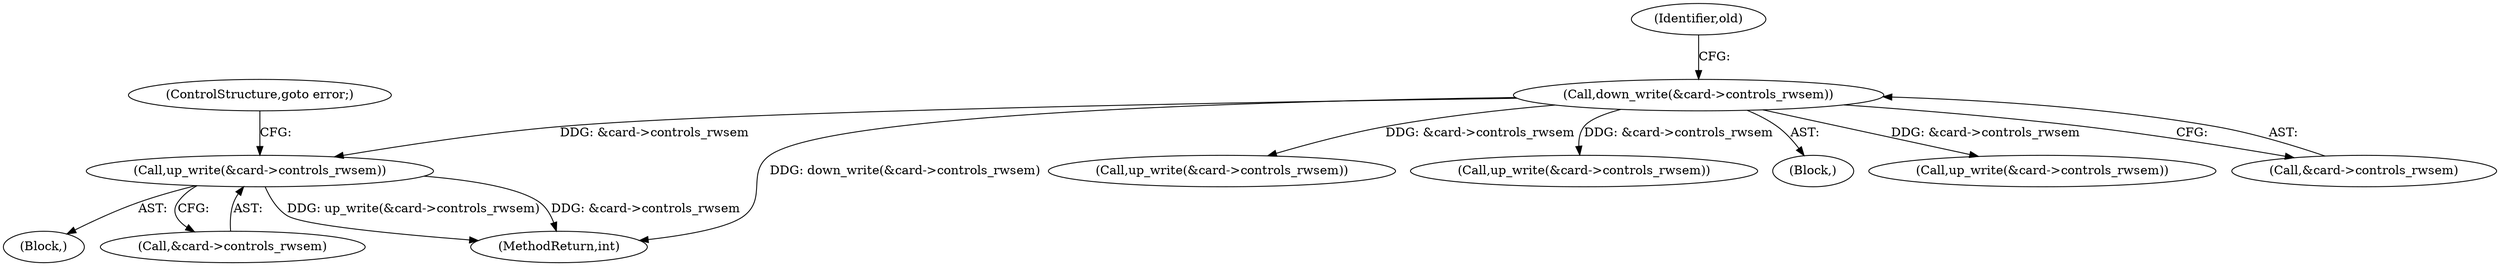 digraph "0_linux_fd9f26e4eca5d08a27d12c0933fceef76ed9663d_1@API" {
"1000174" [label="(Call,up_write(&card->controls_rwsem))"];
"1000136" [label="(Call,down_write(&card->controls_rwsem))"];
"1000154" [label="(Call,up_write(&card->controls_rwsem))"];
"1000239" [label="(Call,up_write(&card->controls_rwsem))"];
"1000104" [label="(Block,)"];
"1000174" [label="(Call,up_write(&card->controls_rwsem))"];
"1000136" [label="(Call,down_write(&card->controls_rwsem))"];
"1000173" [label="(Block,)"];
"1000179" [label="(ControlStructure,goto error;)"];
"1000190" [label="(Call,up_write(&card->controls_rwsem))"];
"1000175" [label="(Call,&card->controls_rwsem)"];
"1000142" [label="(Identifier,old)"];
"1000275" [label="(MethodReturn,int)"];
"1000137" [label="(Call,&card->controls_rwsem)"];
"1000174" -> "1000173"  [label="AST: "];
"1000174" -> "1000175"  [label="CFG: "];
"1000175" -> "1000174"  [label="AST: "];
"1000179" -> "1000174"  [label="CFG: "];
"1000174" -> "1000275"  [label="DDG: up_write(&card->controls_rwsem)"];
"1000174" -> "1000275"  [label="DDG: &card->controls_rwsem"];
"1000136" -> "1000174"  [label="DDG: &card->controls_rwsem"];
"1000136" -> "1000104"  [label="AST: "];
"1000136" -> "1000137"  [label="CFG: "];
"1000137" -> "1000136"  [label="AST: "];
"1000142" -> "1000136"  [label="CFG: "];
"1000136" -> "1000275"  [label="DDG: down_write(&card->controls_rwsem)"];
"1000136" -> "1000154"  [label="DDG: &card->controls_rwsem"];
"1000136" -> "1000190"  [label="DDG: &card->controls_rwsem"];
"1000136" -> "1000239"  [label="DDG: &card->controls_rwsem"];
}
